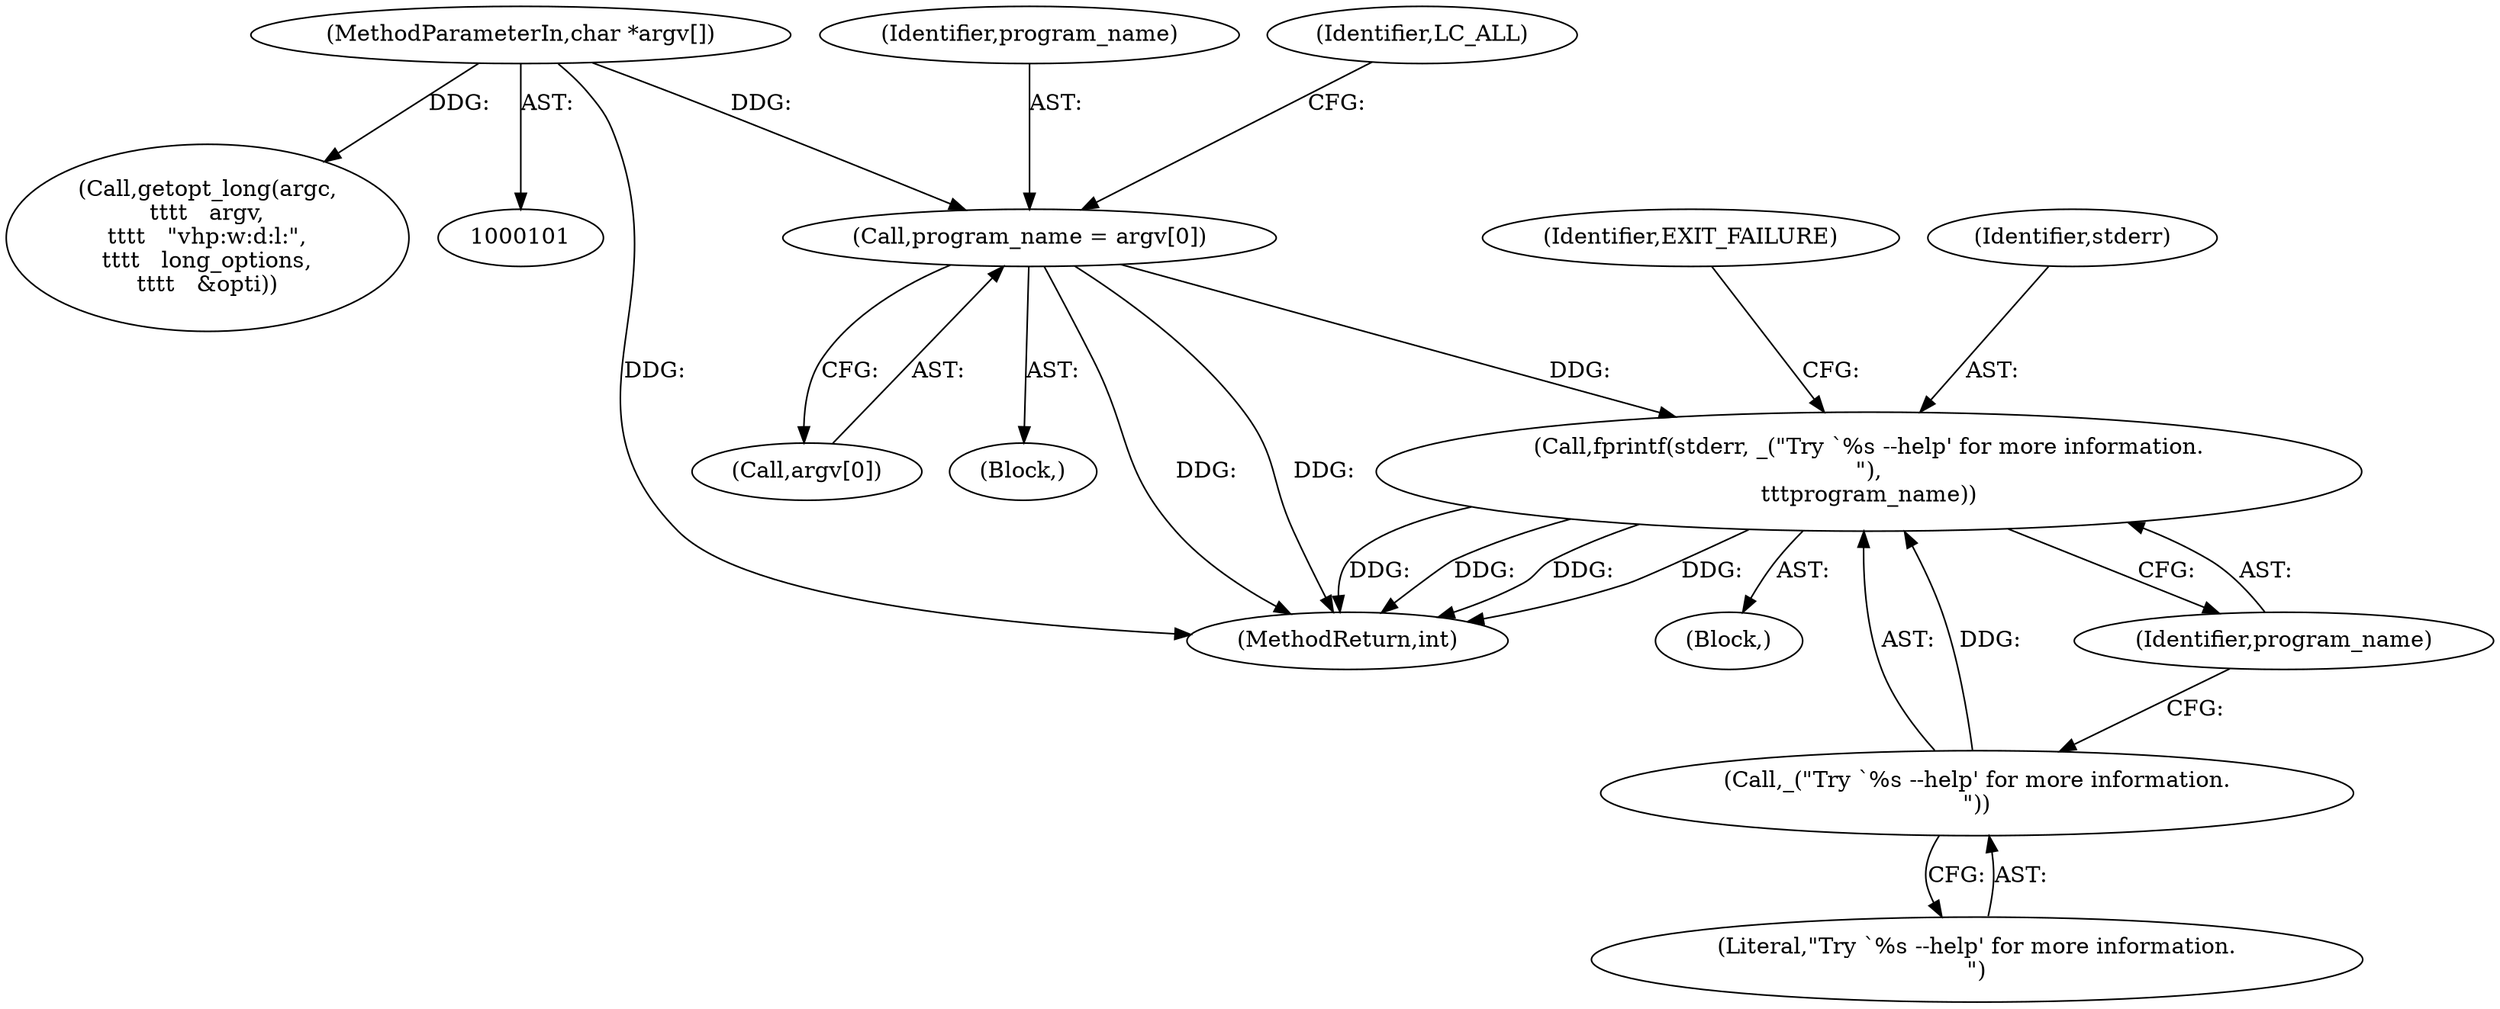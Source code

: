 digraph "0_wpitchoune_8b10426dcc0246c1712a99460dd470dcb1cc4d9c_0@API" {
"1000258" [label="(Call,fprintf(stderr, _(\"Try `%s --help' for more information.\n\"),\n\t\t\tprogram_name))"];
"1000260" [label="(Call,_(\"Try `%s --help' for more information.\n\"))"];
"1000114" [label="(Call,program_name = argv[0])"];
"1000103" [label="(MethodParameterIn,char *argv[])"];
"1000114" [label="(Call,program_name = argv[0])"];
"1000262" [label="(Identifier,program_name)"];
"1000258" [label="(Call,fprintf(stderr, _(\"Try `%s --help' for more information.\n\"),\n\t\t\tprogram_name))"];
"1000417" [label="(MethodReturn,int)"];
"1000115" [label="(Identifier,program_name)"];
"1000116" [label="(Call,argv[0])"];
"1000261" [label="(Literal,\"Try `%s --help' for more information.\n\")"];
"1000264" [label="(Identifier,EXIT_FAILURE)"];
"1000103" [label="(MethodParameterIn,char *argv[])"];
"1000104" [label="(Block,)"];
"1000120" [label="(Identifier,LC_ALL)"];
"1000260" [label="(Call,_(\"Try `%s --help' for more information.\n\"))"];
"1000158" [label="(Call,getopt_long(argc,\n\t\t\t\t   argv,\n\t\t\t\t   \"vhp:w:d:l:\",\n\t\t\t\t   long_options,\n\t\t\t\t   &opti))"];
"1000257" [label="(Block,)"];
"1000259" [label="(Identifier,stderr)"];
"1000258" -> "1000257"  [label="AST: "];
"1000258" -> "1000262"  [label="CFG: "];
"1000259" -> "1000258"  [label="AST: "];
"1000260" -> "1000258"  [label="AST: "];
"1000262" -> "1000258"  [label="AST: "];
"1000264" -> "1000258"  [label="CFG: "];
"1000258" -> "1000417"  [label="DDG: "];
"1000258" -> "1000417"  [label="DDG: "];
"1000258" -> "1000417"  [label="DDG: "];
"1000258" -> "1000417"  [label="DDG: "];
"1000260" -> "1000258"  [label="DDG: "];
"1000114" -> "1000258"  [label="DDG: "];
"1000260" -> "1000261"  [label="CFG: "];
"1000261" -> "1000260"  [label="AST: "];
"1000262" -> "1000260"  [label="CFG: "];
"1000114" -> "1000104"  [label="AST: "];
"1000114" -> "1000116"  [label="CFG: "];
"1000115" -> "1000114"  [label="AST: "];
"1000116" -> "1000114"  [label="AST: "];
"1000120" -> "1000114"  [label="CFG: "];
"1000114" -> "1000417"  [label="DDG: "];
"1000114" -> "1000417"  [label="DDG: "];
"1000103" -> "1000114"  [label="DDG: "];
"1000103" -> "1000101"  [label="AST: "];
"1000103" -> "1000417"  [label="DDG: "];
"1000103" -> "1000158"  [label="DDG: "];
}
